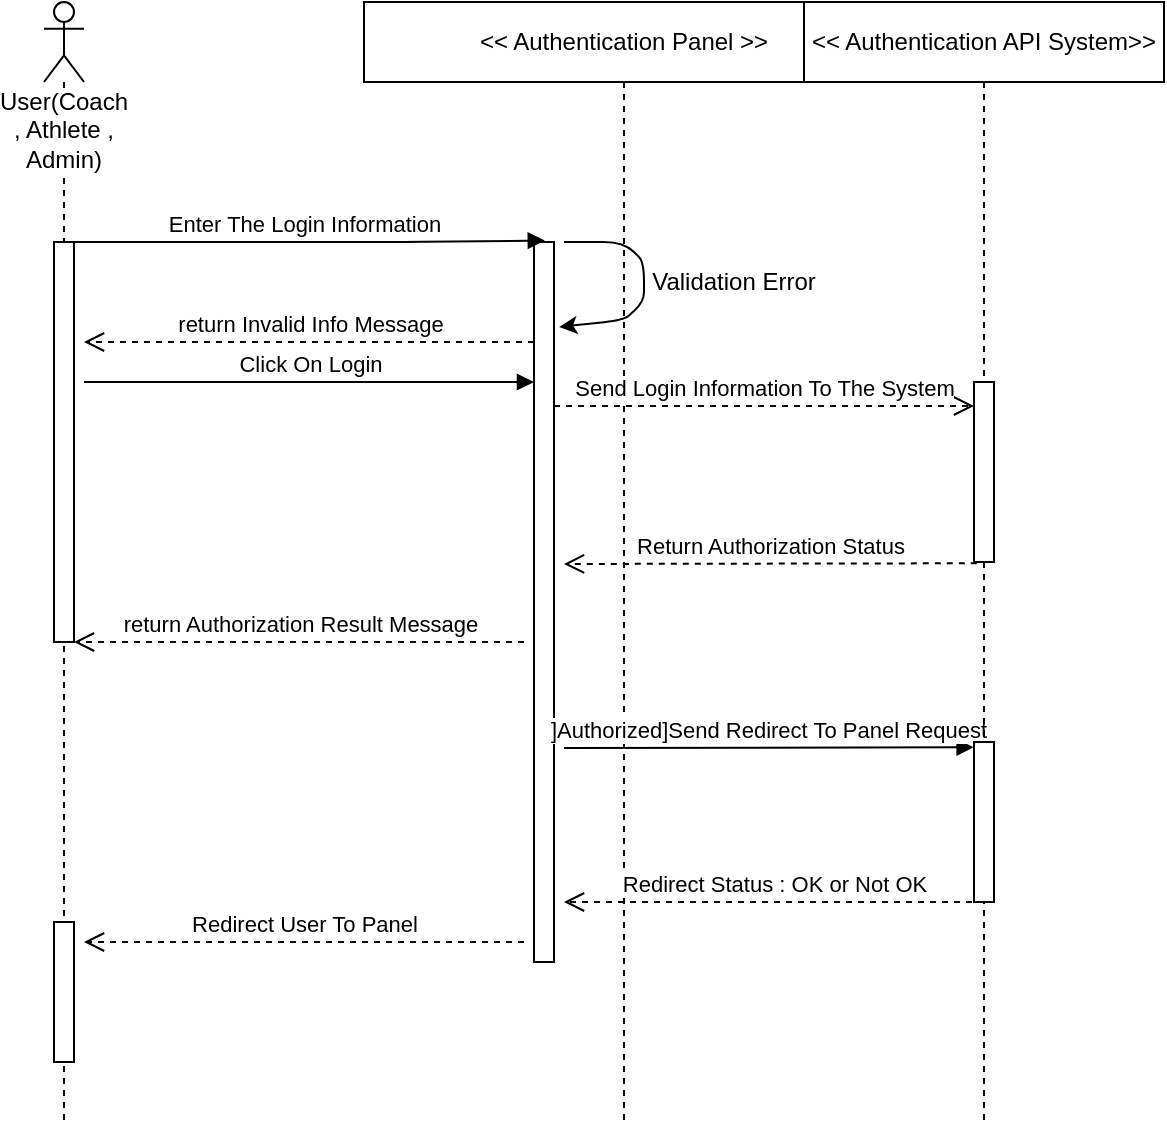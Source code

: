 <mxfile version="12.4.3" type="github" pages="1">
  <diagram id="MWBJoO8W0iGTc28G7V0c" name="Page-1">
    <mxGraphModel dx="1038" dy="548" grid="1" gridSize="10" guides="1" tooltips="1" connect="1" arrows="1" fold="1" page="1" pageScale="1" pageWidth="850" pageHeight="1100" math="0" shadow="0">
      <root>
        <mxCell id="0"/>
        <mxCell id="1" parent="0"/>
        <mxCell id="ce92vtV3I4qPERhwewqX-1" value="User(Coach , Athlete , Admin)" style="shape=umlLifeline;participant=umlActor;perimeter=lifelinePerimeter;whiteSpace=wrap;html=1;container=1;collapsible=0;recursiveResize=0;verticalAlign=top;spacingTop=36;labelBackgroundColor=#ffffff;outlineConnect=0;" parent="1" vertex="1">
          <mxGeometry x="110" y="80" width="20" height="560" as="geometry"/>
        </mxCell>
        <mxCell id="ce92vtV3I4qPERhwewqX-7" value="" style="html=1;points=[];perimeter=orthogonalPerimeter;" parent="ce92vtV3I4qPERhwewqX-1" vertex="1">
          <mxGeometry x="5" y="120" width="10" height="200" as="geometry"/>
        </mxCell>
        <mxCell id="ce92vtV3I4qPERhwewqX-21" value="" style="html=1;points=[];perimeter=orthogonalPerimeter;" parent="ce92vtV3I4qPERhwewqX-1" vertex="1">
          <mxGeometry x="5" y="460" width="10" height="70" as="geometry"/>
        </mxCell>
        <mxCell id="ce92vtV3I4qPERhwewqX-2" value="&amp;lt;&amp;lt; Authentication Panel &amp;gt;&amp;gt;" style="shape=umlLifeline;perimeter=lifelinePerimeter;whiteSpace=wrap;html=1;container=1;collapsible=0;recursiveResize=0;outlineConnect=0;" parent="1" vertex="1">
          <mxGeometry x="270" y="80" width="260" height="560" as="geometry"/>
        </mxCell>
        <mxCell id="ce92vtV3I4qPERhwewqX-9" value="" style="html=1;points=[];perimeter=orthogonalPerimeter;" parent="ce92vtV3I4qPERhwewqX-2" vertex="1">
          <mxGeometry x="85" y="120" width="10" height="360" as="geometry"/>
        </mxCell>
        <mxCell id="ce92vtV3I4qPERhwewqX-23" value="]Authorized]Send Redirect To Panel Request" style="html=1;verticalAlign=bottom;endArrow=block;entryX=-0.02;entryY=0.033;entryDx=0;entryDy=0;entryPerimeter=0;" parent="ce92vtV3I4qPERhwewqX-2" target="ce92vtV3I4qPERhwewqX-22" edge="1">
          <mxGeometry width="80" relative="1" as="geometry">
            <mxPoint x="100" y="373" as="sourcePoint"/>
            <mxPoint x="220" y="380" as="targetPoint"/>
          </mxGeometry>
        </mxCell>
        <mxCell id="tes6nXPCKTqXU3ggMcNv-1" value="" style="endArrow=classic;html=1;exitX=1.5;exitY=0;exitDx=0;exitDy=0;exitPerimeter=0;entryX=1.26;entryY=0.118;entryDx=0;entryDy=0;entryPerimeter=0;" parent="ce92vtV3I4qPERhwewqX-2" source="ce92vtV3I4qPERhwewqX-9" target="ce92vtV3I4qPERhwewqX-9" edge="1">
          <mxGeometry width="50" height="50" relative="1" as="geometry">
            <mxPoint x="130" y="160" as="sourcePoint"/>
            <mxPoint x="130" y="160" as="targetPoint"/>
            <Array as="points">
              <mxPoint x="130" y="120"/>
              <mxPoint x="140" y="130"/>
              <mxPoint x="140" y="150"/>
              <mxPoint x="130" y="159"/>
            </Array>
          </mxGeometry>
        </mxCell>
        <mxCell id="rTUM8TyuQF0acZ92o-qV-3" value="Validation Error" style="text;html=1;strokeColor=none;fillColor=none;align=center;verticalAlign=middle;whiteSpace=wrap;rounded=0;" vertex="1" parent="ce92vtV3I4qPERhwewqX-2">
          <mxGeometry x="130" y="130" width="110" height="20" as="geometry"/>
        </mxCell>
        <mxCell id="ce92vtV3I4qPERhwewqX-8" value="Enter The Login Information" style="html=1;verticalAlign=bottom;endArrow=block;entryX=0.54;entryY=-0.002;entryDx=0;entryDy=0;entryPerimeter=0;" parent="1" source="ce92vtV3I4qPERhwewqX-1" target="ce92vtV3I4qPERhwewqX-9" edge="1">
          <mxGeometry width="80" relative="1" as="geometry">
            <mxPoint x="150" y="200" as="sourcePoint"/>
            <mxPoint x="350" y="200" as="targetPoint"/>
            <Array as="points">
              <mxPoint x="160" y="200"/>
              <mxPoint x="290" y="200"/>
            </Array>
          </mxGeometry>
        </mxCell>
        <mxCell id="ce92vtV3I4qPERhwewqX-10" value="&amp;lt;&amp;lt; Authentication API System&amp;gt;&amp;gt;" style="shape=umlLifeline;perimeter=lifelinePerimeter;whiteSpace=wrap;html=1;container=1;collapsible=0;recursiveResize=0;outlineConnect=0;" parent="1" vertex="1">
          <mxGeometry x="490" y="80" width="180" height="560" as="geometry"/>
        </mxCell>
        <mxCell id="ce92vtV3I4qPERhwewqX-11" value="" style="html=1;points=[];perimeter=orthogonalPerimeter;" parent="ce92vtV3I4qPERhwewqX-10" vertex="1">
          <mxGeometry x="85" y="190" width="10" height="90" as="geometry"/>
        </mxCell>
        <mxCell id="ce92vtV3I4qPERhwewqX-22" value="" style="html=1;points=[];perimeter=orthogonalPerimeter;" parent="ce92vtV3I4qPERhwewqX-10" vertex="1">
          <mxGeometry x="85" y="370" width="10" height="80" as="geometry"/>
        </mxCell>
        <mxCell id="ce92vtV3I4qPERhwewqX-12" value="Click On Login" style="html=1;verticalAlign=bottom;endArrow=block;" parent="1" target="ce92vtV3I4qPERhwewqX-9" edge="1">
          <mxGeometry width="80" relative="1" as="geometry">
            <mxPoint x="130" y="270" as="sourcePoint"/>
            <mxPoint x="210" y="239.5" as="targetPoint"/>
            <Array as="points">
              <mxPoint x="240" y="270"/>
            </Array>
          </mxGeometry>
        </mxCell>
        <mxCell id="ce92vtV3I4qPERhwewqX-13" value="Send Login Information To The System" style="html=1;verticalAlign=bottom;endArrow=open;dashed=1;endSize=8;" parent="1" source="ce92vtV3I4qPERhwewqX-9" edge="1">
          <mxGeometry relative="1" as="geometry">
            <mxPoint x="510" y="270" as="sourcePoint"/>
            <mxPoint x="575" y="282" as="targetPoint"/>
          </mxGeometry>
        </mxCell>
        <mxCell id="ce92vtV3I4qPERhwewqX-17" value="Return Authorization Status" style="html=1;verticalAlign=bottom;endArrow=open;dashed=1;endSize=8;exitX=0.14;exitY=1.007;exitDx=0;exitDy=0;exitPerimeter=0;" parent="1" source="ce92vtV3I4qPERhwewqX-11" edge="1">
          <mxGeometry relative="1" as="geometry">
            <mxPoint x="540" y="340" as="sourcePoint"/>
            <mxPoint x="370" y="361" as="targetPoint"/>
          </mxGeometry>
        </mxCell>
        <mxCell id="ce92vtV3I4qPERhwewqX-18" value="return Authorization Result Message" style="html=1;verticalAlign=bottom;endArrow=open;dashed=1;endSize=8;" parent="1" target="ce92vtV3I4qPERhwewqX-7" edge="1">
          <mxGeometry relative="1" as="geometry">
            <mxPoint x="350" y="400" as="sourcePoint"/>
            <mxPoint x="210" y="350" as="targetPoint"/>
          </mxGeometry>
        </mxCell>
        <mxCell id="ce92vtV3I4qPERhwewqX-24" value="Redirect Status : OK or Not OK" style="html=1;verticalAlign=bottom;endArrow=open;dashed=1;endSize=8;" parent="1" edge="1">
          <mxGeometry relative="1" as="geometry">
            <mxPoint x="580" y="530" as="sourcePoint"/>
            <mxPoint x="370" y="530" as="targetPoint"/>
          </mxGeometry>
        </mxCell>
        <mxCell id="ce92vtV3I4qPERhwewqX-25" value="Redirect User To Panel" style="html=1;verticalAlign=bottom;endArrow=open;dashed=1;endSize=8;" parent="1" edge="1">
          <mxGeometry relative="1" as="geometry">
            <mxPoint x="350" y="550" as="sourcePoint"/>
            <mxPoint x="130" y="550" as="targetPoint"/>
          </mxGeometry>
        </mxCell>
        <mxCell id="tes6nXPCKTqXU3ggMcNv-3" value="return Invalid Info Message" style="html=1;verticalAlign=bottom;endArrow=open;dashed=1;endSize=8;" parent="1" edge="1">
          <mxGeometry relative="1" as="geometry">
            <mxPoint x="355" y="250" as="sourcePoint"/>
            <mxPoint x="130" y="250" as="targetPoint"/>
          </mxGeometry>
        </mxCell>
      </root>
    </mxGraphModel>
  </diagram>
</mxfile>
